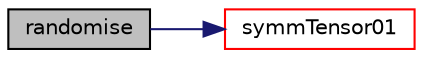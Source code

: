 digraph "randomise"
{
  bgcolor="transparent";
  edge [fontname="Helvetica",fontsize="10",labelfontname="Helvetica",labelfontsize="10"];
  node [fontname="Helvetica",fontsize="10",shape=record];
  rankdir="LR";
  Node494 [label="randomise",height=0.2,width=0.4,color="black", fillcolor="grey75", style="filled", fontcolor="black"];
  Node494 -> Node495 [color="midnightblue",fontsize="10",style="solid",fontname="Helvetica"];
  Node495 [label="symmTensor01",height=0.2,width=0.4,color="red",URL="$a29345.html#aef72d2b45f80e6f5198f4799670ea5f8",tooltip="symmTensor with every component scalar01 "];
}
